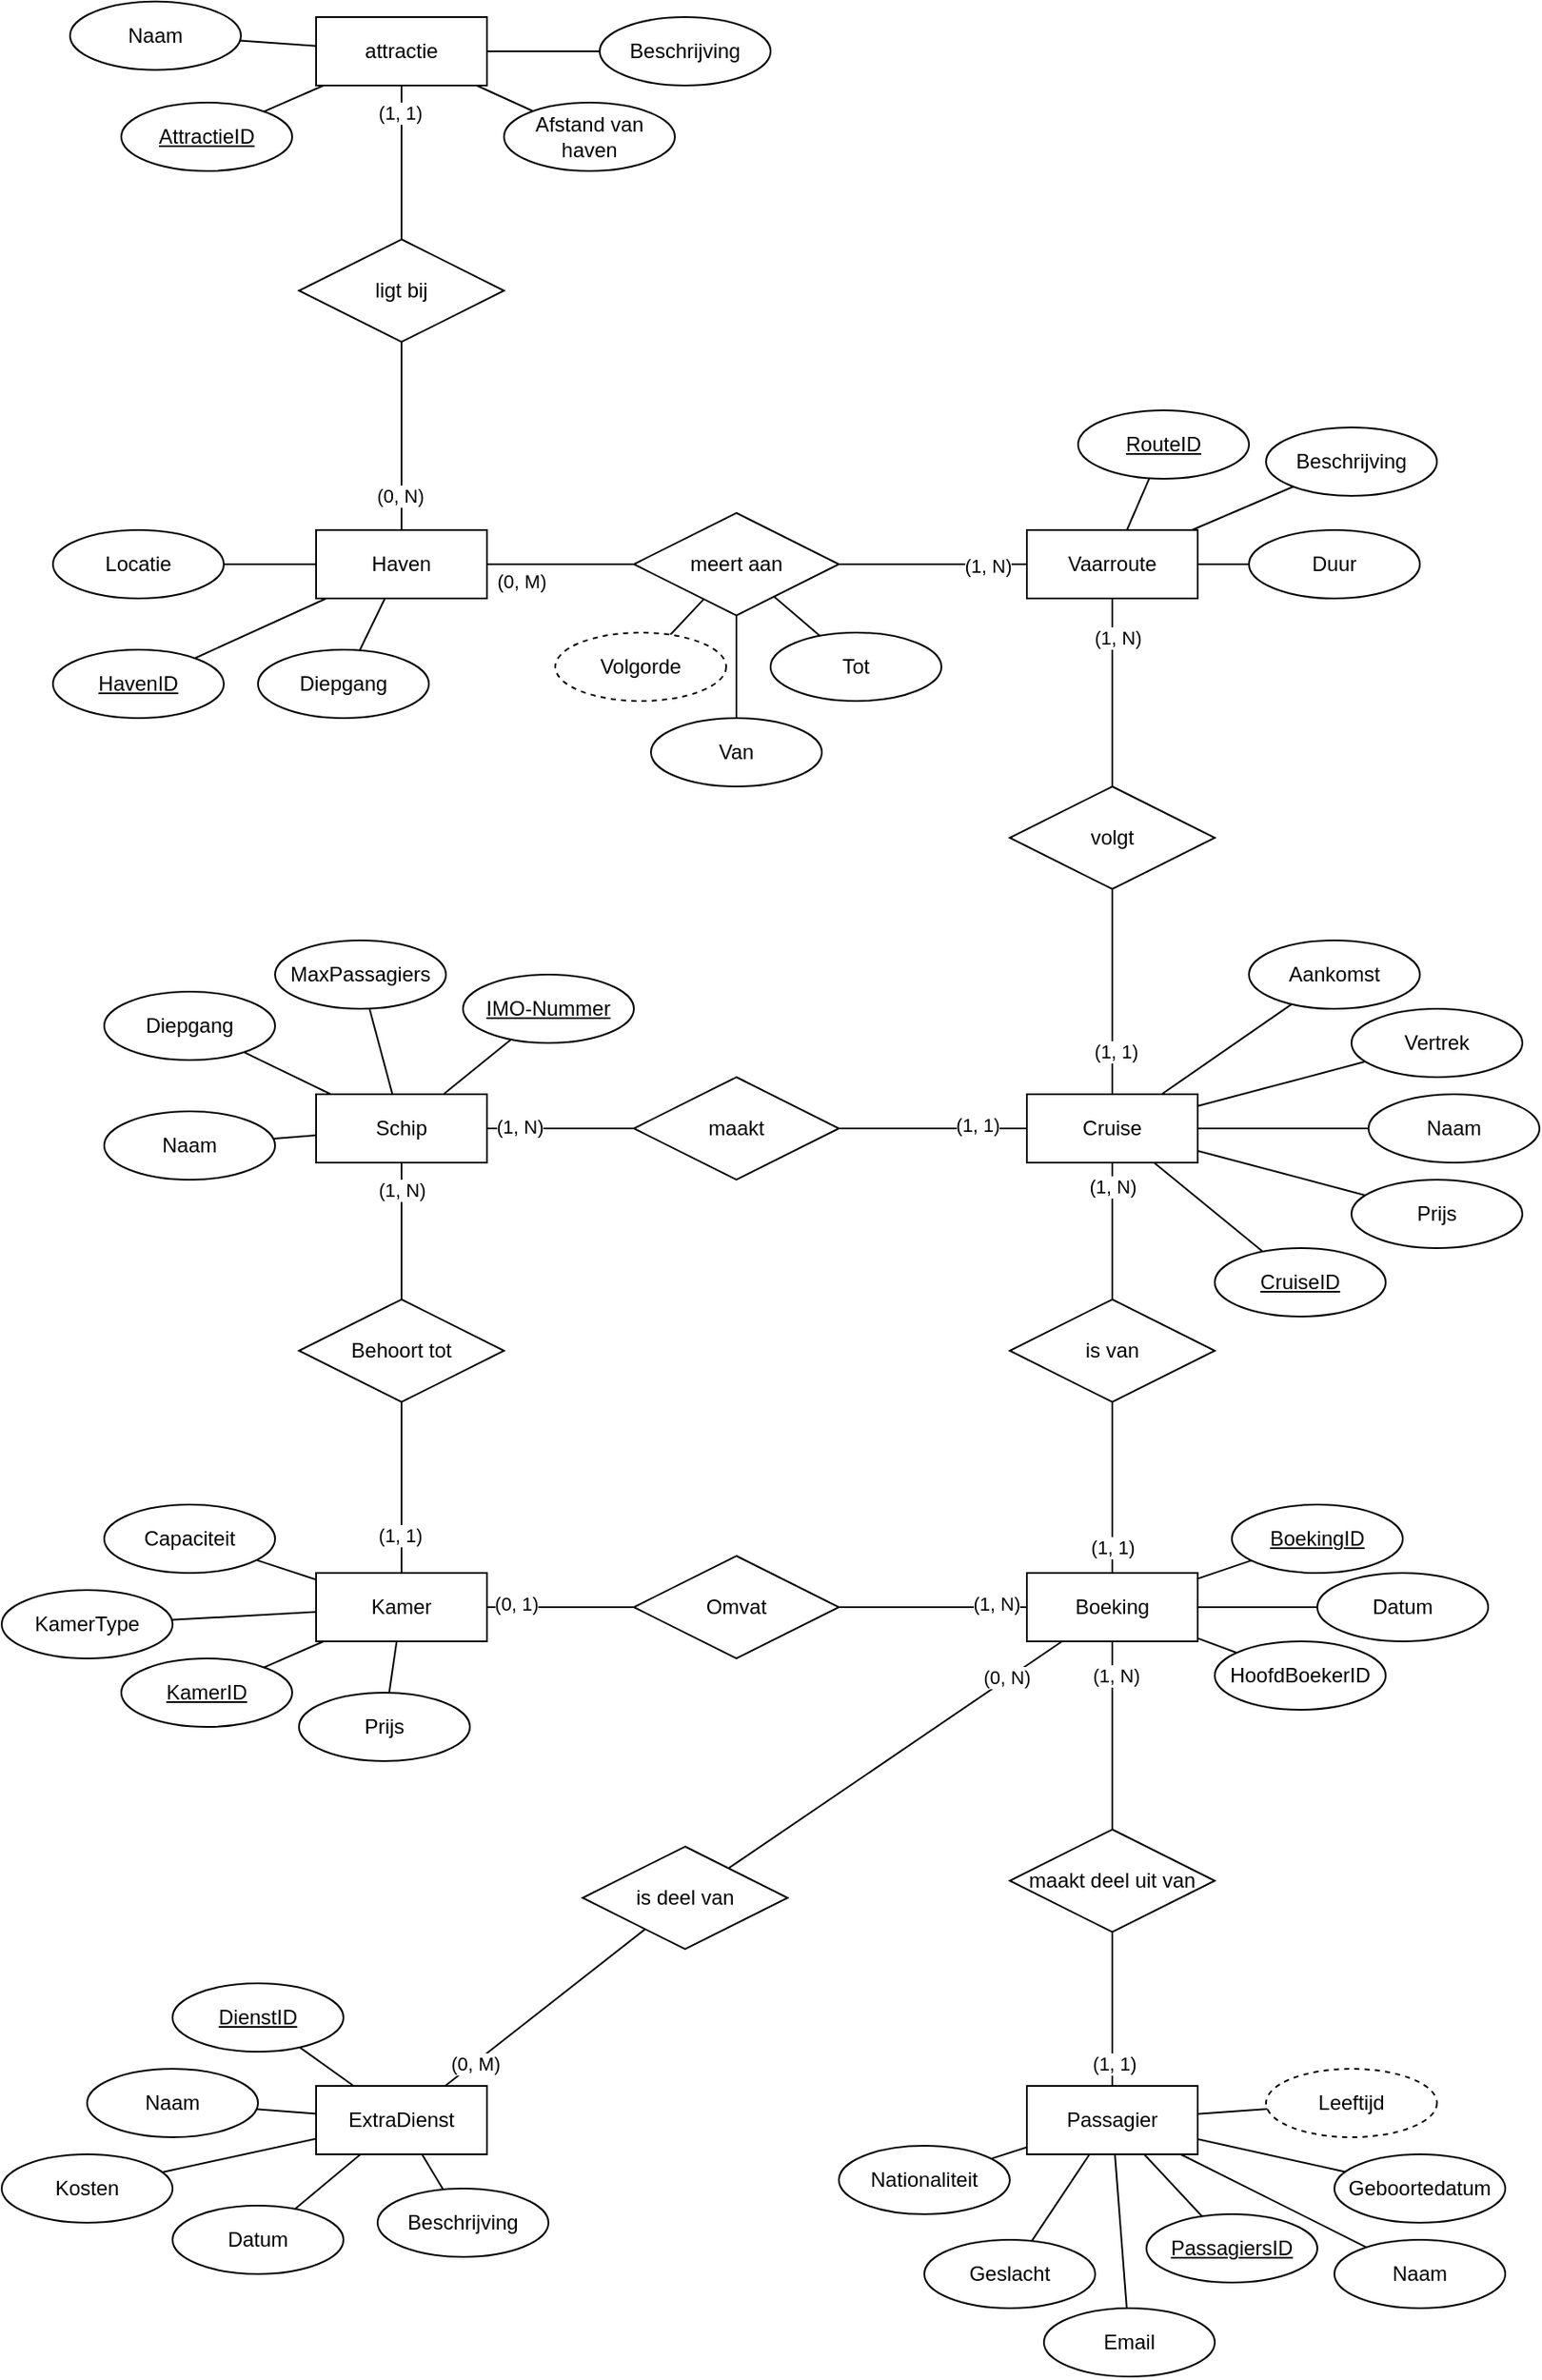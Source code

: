 <mxfile version="25.0.1">
  <diagram name="Pagina-1" id="XRNuTaB9I9MSfYOUS6OP">
    <mxGraphModel dx="2796" dy="2037" grid="1" gridSize="10" guides="1" tooltips="1" connect="1" arrows="1" fold="1" page="1" pageScale="1" pageWidth="827" pageHeight="1169" math="0" shadow="0">
      <root>
        <mxCell id="0" />
        <mxCell id="1" parent="0" />
        <mxCell id="pUwQ2fJmEz475Cd50NN1-1" value="Schip" style="whiteSpace=wrap;html=1;align=center;" parent="1" vertex="1">
          <mxGeometry x="84" y="-150" width="100" height="40" as="geometry" />
        </mxCell>
        <mxCell id="pUwQ2fJmEz475Cd50NN1-2" value="Naam" style="ellipse;whiteSpace=wrap;html=1;align=center;" parent="1" vertex="1">
          <mxGeometry x="-40" y="-140" width="100" height="40" as="geometry" />
        </mxCell>
        <mxCell id="pUwQ2fJmEz475Cd50NN1-5" value="Cruise" style="whiteSpace=wrap;html=1;align=center;" parent="1" vertex="1">
          <mxGeometry x="500" y="-150" width="100" height="40" as="geometry" />
        </mxCell>
        <mxCell id="pUwQ2fJmEz475Cd50NN1-6" value="maakt" style="shape=rhombus;perimeter=rhombusPerimeter;whiteSpace=wrap;html=1;align=center;" parent="1" vertex="1">
          <mxGeometry x="270" y="-160" width="120" height="60" as="geometry" />
        </mxCell>
        <mxCell id="pUwQ2fJmEz475Cd50NN1-7" value="" style="endArrow=none;html=1;rounded=0;" parent="1" source="pUwQ2fJmEz475Cd50NN1-6" target="pUwQ2fJmEz475Cd50NN1-1" edge="1">
          <mxGeometry relative="1" as="geometry">
            <mxPoint x="430" y="290" as="sourcePoint" />
            <mxPoint x="590" y="290" as="targetPoint" />
          </mxGeometry>
        </mxCell>
        <mxCell id="pUwQ2fJmEz475Cd50NN1-18" value="(1, N)" style="edgeLabel;html=1;align=center;verticalAlign=middle;resizable=0;points=[];" parent="pUwQ2fJmEz475Cd50NN1-7" vertex="1" connectable="0">
          <mxGeometry x="0.538" relative="1" as="geometry">
            <mxPoint x="-1" y="-1" as="offset" />
          </mxGeometry>
        </mxCell>
        <mxCell id="pUwQ2fJmEz475Cd50NN1-8" value="" style="endArrow=none;html=1;rounded=0;" parent="1" source="pUwQ2fJmEz475Cd50NN1-6" target="pUwQ2fJmEz475Cd50NN1-5" edge="1">
          <mxGeometry relative="1" as="geometry">
            <mxPoint x="414" y="330" as="sourcePoint" />
            <mxPoint x="414" y="450" as="targetPoint" />
          </mxGeometry>
        </mxCell>
        <mxCell id="pUwQ2fJmEz475Cd50NN1-19" value="(1, 1)" style="edgeLabel;html=1;align=center;verticalAlign=middle;resizable=0;points=[];" parent="pUwQ2fJmEz475Cd50NN1-8" vertex="1" connectable="0">
          <mxGeometry x="0.47" relative="1" as="geometry">
            <mxPoint y="-2" as="offset" />
          </mxGeometry>
        </mxCell>
        <mxCell id="pUwQ2fJmEz475Cd50NN1-22" value="Haven" style="whiteSpace=wrap;html=1;align=center;" parent="1" vertex="1">
          <mxGeometry x="84" y="-480" width="100" height="40" as="geometry" />
        </mxCell>
        <mxCell id="pUwQ2fJmEz475Cd50NN1-23" value="Diepgang" style="ellipse;whiteSpace=wrap;html=1;align=center;" parent="1" vertex="1">
          <mxGeometry x="-40" y="-210" width="100" height="40" as="geometry" />
        </mxCell>
        <mxCell id="pUwQ2fJmEz475Cd50NN1-24" value="Diepgang" style="ellipse;whiteSpace=wrap;html=1;align=center;" parent="1" vertex="1">
          <mxGeometry x="50" y="-410" width="100" height="40" as="geometry" />
        </mxCell>
        <mxCell id="pUwQ2fJmEz475Cd50NN1-26" value="meert aan" style="shape=rhombus;perimeter=rhombusPerimeter;whiteSpace=wrap;html=1;align=center;" parent="1" vertex="1">
          <mxGeometry x="270" y="-490" width="120" height="60" as="geometry" />
        </mxCell>
        <mxCell id="pUwQ2fJmEz475Cd50NN1-27" value="" style="endArrow=none;html=1;rounded=0;" parent="1" source="6py6n70W8u-sqlm3amzu-8" target="pUwQ2fJmEz475Cd50NN1-26" edge="1">
          <mxGeometry relative="1" as="geometry">
            <mxPoint x="240" y="-100" as="sourcePoint" />
            <mxPoint x="400" y="-100" as="targetPoint" />
          </mxGeometry>
        </mxCell>
        <mxCell id="pUwQ2fJmEz475Cd50NN1-29" value="(1, N)" style="edgeLabel;html=1;align=center;verticalAlign=middle;resizable=0;points=[];" parent="pUwQ2fJmEz475Cd50NN1-27" vertex="1" connectable="0">
          <mxGeometry x="-0.576" y="1" relative="1" as="geometry">
            <mxPoint as="offset" />
          </mxGeometry>
        </mxCell>
        <mxCell id="pUwQ2fJmEz475Cd50NN1-28" value="" style="endArrow=none;html=1;rounded=0;" parent="1" source="pUwQ2fJmEz475Cd50NN1-22" target="pUwQ2fJmEz475Cd50NN1-26" edge="1">
          <mxGeometry relative="1" as="geometry">
            <mxPoint x="240" y="-140" as="sourcePoint" />
            <mxPoint x="400" y="-140" as="targetPoint" />
          </mxGeometry>
        </mxCell>
        <mxCell id="pUwQ2fJmEz475Cd50NN1-30" value="(0, M)" style="edgeLabel;html=1;align=center;verticalAlign=middle;resizable=0;points=[];" parent="pUwQ2fJmEz475Cd50NN1-28" vertex="1" connectable="0">
          <mxGeometry x="-0.52" y="-1" relative="1" as="geometry">
            <mxPoint x="-1" y="9" as="offset" />
          </mxGeometry>
        </mxCell>
        <mxCell id="pUwQ2fJmEz475Cd50NN1-31" value="Passagier" style="whiteSpace=wrap;html=1;align=center;" parent="1" vertex="1">
          <mxGeometry x="500" y="430" width="100" height="40" as="geometry" />
        </mxCell>
        <mxCell id="pUwQ2fJmEz475Cd50NN1-35" value="Naam" style="ellipse;whiteSpace=wrap;html=1;align=center;" parent="1" vertex="1">
          <mxGeometry x="680" y="520" width="100" height="40" as="geometry" />
        </mxCell>
        <mxCell id="qJNfwfcQ3lbtcBfEXmdF-8" value="" style="ellipse;whiteSpace=wrap;html=1;align=center;aspect=fixed;fillColor=none;strokeColor=none;resizable=0;perimeter=centerPerimeter;rotatable=0;allowArrows=0;points=[];outlineConnect=1;" parent="1" vertex="1">
          <mxGeometry x="414" y="170" width="10" height="10" as="geometry" />
        </mxCell>
        <mxCell id="qJNfwfcQ3lbtcBfEXmdF-18" value="" style="ellipse;whiteSpace=wrap;html=1;align=center;aspect=fixed;fillColor=none;strokeColor=none;resizable=0;perimeter=centerPerimeter;rotatable=0;allowArrows=0;points=[];outlineConnect=1;" parent="1" vertex="1">
          <mxGeometry x="360" y="340" width="10" height="10" as="geometry" />
        </mxCell>
        <mxCell id="qJNfwfcQ3lbtcBfEXmdF-20" value="" style="ellipse;whiteSpace=wrap;html=1;align=center;aspect=fixed;fillColor=none;strokeColor=none;resizable=0;perimeter=centerPerimeter;rotatable=0;allowArrows=0;points=[];outlineConnect=1;" parent="1" vertex="1">
          <mxGeometry x="360" y="340" width="10" height="10" as="geometry" />
        </mxCell>
        <mxCell id="qJNfwfcQ3lbtcBfEXmdF-59" value="" style="endArrow=none;html=1;rounded=0;" parent="1" source="cuRq2xwsvb8BkS9qzXSF-5" target="pUwQ2fJmEz475Cd50NN1-5" edge="1">
          <mxGeometry width="50" height="50" relative="1" as="geometry">
            <mxPoint x="527.639" y="-7.889" as="sourcePoint" />
            <mxPoint x="80" y="-180" as="targetPoint" />
          </mxGeometry>
        </mxCell>
        <mxCell id="qJNfwfcQ3lbtcBfEXmdF-60" value="" style="endArrow=none;html=1;rounded=0;" parent="1" source="qJNfwfcQ3lbtcBfEXmdF-95" target="pUwQ2fJmEz475Cd50NN1-5" edge="1">
          <mxGeometry width="50" height="50" relative="1" as="geometry">
            <mxPoint x="443.63" y="3.307" as="sourcePoint" />
            <mxPoint x="293.333" y="-16.49" as="targetPoint" />
          </mxGeometry>
        </mxCell>
        <mxCell id="qJNfwfcQ3lbtcBfEXmdF-64" value="" style="endArrow=none;html=1;rounded=0;" parent="1" source="pUwQ2fJmEz475Cd50NN1-31" target="pUwQ2fJmEz475Cd50NN1-35" edge="1">
          <mxGeometry width="50" height="50" relative="1" as="geometry">
            <mxPoint x="910" y="490" as="sourcePoint" />
            <mxPoint x="960" y="440" as="targetPoint" />
          </mxGeometry>
        </mxCell>
        <mxCell id="qJNfwfcQ3lbtcBfEXmdF-65" value="" style="endArrow=none;html=1;rounded=0;" parent="1" source="pUwQ2fJmEz475Cd50NN1-1" target="pUwQ2fJmEz475Cd50NN1-2" edge="1">
          <mxGeometry width="50" height="50" relative="1" as="geometry">
            <mxPoint x="45" y="-210" as="sourcePoint" />
            <mxPoint x="95" y="-260" as="targetPoint" />
          </mxGeometry>
        </mxCell>
        <mxCell id="qJNfwfcQ3lbtcBfEXmdF-67" value="" style="endArrow=none;html=1;rounded=0;" parent="1" source="pUwQ2fJmEz475Cd50NN1-1" target="pUwQ2fJmEz475Cd50NN1-23" edge="1">
          <mxGeometry width="50" height="50" relative="1" as="geometry">
            <mxPoint x="150" y="-90" as="sourcePoint" />
            <mxPoint x="200" y="-140" as="targetPoint" />
          </mxGeometry>
        </mxCell>
        <mxCell id="qJNfwfcQ3lbtcBfEXmdF-71" value="" style="endArrow=none;html=1;rounded=0;" parent="1" source="pUwQ2fJmEz475Cd50NN1-22" target="pUwQ2fJmEz475Cd50NN1-24" edge="1">
          <mxGeometry relative="1" as="geometry">
            <mxPoint x="270" y="-240" as="sourcePoint" />
            <mxPoint x="430" y="-240" as="targetPoint" />
          </mxGeometry>
        </mxCell>
        <mxCell id="qJNfwfcQ3lbtcBfEXmdF-92" value="MaxPassagiers" style="ellipse;whiteSpace=wrap;html=1;align=center;" parent="1" vertex="1">
          <mxGeometry x="60" y="-240" width="100" height="40" as="geometry" />
        </mxCell>
        <mxCell id="qJNfwfcQ3lbtcBfEXmdF-94" value="" style="endArrow=none;html=1;rounded=0;" parent="1" source="qJNfwfcQ3lbtcBfEXmdF-92" target="pUwQ2fJmEz475Cd50NN1-1" edge="1">
          <mxGeometry relative="1" as="geometry">
            <mxPoint x="150" y="60" as="sourcePoint" />
            <mxPoint x="310" y="60" as="targetPoint" />
          </mxGeometry>
        </mxCell>
        <mxCell id="qJNfwfcQ3lbtcBfEXmdF-95" value="Prijs" style="ellipse;whiteSpace=wrap;html=1;align=center;" parent="1" vertex="1">
          <mxGeometry x="690" y="-100" width="100" height="40" as="geometry" />
        </mxCell>
        <mxCell id="qJNfwfcQ3lbtcBfEXmdF-97" value="Email" style="ellipse;whiteSpace=wrap;html=1;align=center;" parent="1" vertex="1">
          <mxGeometry x="510" y="560" width="100" height="40" as="geometry" />
        </mxCell>
        <mxCell id="qJNfwfcQ3lbtcBfEXmdF-98" value="Geslacht" style="ellipse;whiteSpace=wrap;html=1;align=center;" parent="1" vertex="1">
          <mxGeometry x="440" y="520" width="100" height="40" as="geometry" />
        </mxCell>
        <mxCell id="qJNfwfcQ3lbtcBfEXmdF-103" value="" style="endArrow=none;html=1;rounded=0;" parent="1" source="pUwQ2fJmEz475Cd50NN1-31" target="qJNfwfcQ3lbtcBfEXmdF-98" edge="1">
          <mxGeometry relative="1" as="geometry">
            <mxPoint x="720" y="600" as="sourcePoint" />
            <mxPoint x="880" y="600" as="targetPoint" />
          </mxGeometry>
        </mxCell>
        <mxCell id="qJNfwfcQ3lbtcBfEXmdF-104" value="" style="endArrow=none;html=1;rounded=0;" parent="1" source="pUwQ2fJmEz475Cd50NN1-31" target="qJNfwfcQ3lbtcBfEXmdF-97" edge="1">
          <mxGeometry relative="1" as="geometry">
            <mxPoint x="720" y="600" as="sourcePoint" />
            <mxPoint x="880" y="600" as="targetPoint" />
          </mxGeometry>
        </mxCell>
        <mxCell id="qJNfwfcQ3lbtcBfEXmdF-105" value="" style="endArrow=none;html=1;rounded=0;" parent="1" source="pUwQ2fJmEz475Cd50NN1-31" target="wY1Jhq9nbb_D-YmXi5Cw-1" edge="1">
          <mxGeometry relative="1" as="geometry">
            <mxPoint x="720" y="600" as="sourcePoint" />
            <mxPoint x="591.43" y="418.57" as="targetPoint" />
          </mxGeometry>
        </mxCell>
        <mxCell id="DrXieHFXnKrN3Des5yO1-2" value="IMO-Nummer" style="ellipse;whiteSpace=wrap;html=1;align=center;fontStyle=4;" parent="1" vertex="1">
          <mxGeometry x="170" y="-220" width="100" height="40" as="geometry" />
        </mxCell>
        <mxCell id="DrXieHFXnKrN3Des5yO1-3" style="edgeStyle=orthogonalEdgeStyle;rounded=0;orthogonalLoop=1;jettySize=auto;html=1;exitX=0.5;exitY=1;exitDx=0;exitDy=0;" parent="1" source="DrXieHFXnKrN3Des5yO1-2" target="DrXieHFXnKrN3Des5yO1-2" edge="1">
          <mxGeometry relative="1" as="geometry" />
        </mxCell>
        <mxCell id="DrXieHFXnKrN3Des5yO1-4" value="" style="endArrow=none;html=1;rounded=0;" parent="1" source="DrXieHFXnKrN3Des5yO1-2" target="pUwQ2fJmEz475Cd50NN1-1" edge="1">
          <mxGeometry relative="1" as="geometry">
            <mxPoint x="120" y="-120" as="sourcePoint" />
            <mxPoint x="280" y="-120" as="targetPoint" />
          </mxGeometry>
        </mxCell>
        <mxCell id="cuRq2xwsvb8BkS9qzXSF-2" value="" style="endArrow=none;html=1;rounded=0;" parent="1" source="pUwQ2fJmEz475Cd50NN1-22" target="5feP8xrwqYPuZHJrp24q-1" edge="1">
          <mxGeometry relative="1" as="geometry">
            <mxPoint x="510.0" y="-270" as="sourcePoint" />
            <mxPoint x="675.373" y="-244.428" as="targetPoint" />
          </mxGeometry>
        </mxCell>
        <mxCell id="cuRq2xwsvb8BkS9qzXSF-5" value="CruiseID" style="ellipse;whiteSpace=wrap;html=1;align=center;fontStyle=4;" parent="1" vertex="1">
          <mxGeometry x="610" y="-60" width="100" height="40" as="geometry" />
        </mxCell>
        <mxCell id="wY1Jhq9nbb_D-YmXi5Cw-1" value="Geboortedatum" style="ellipse;whiteSpace=wrap;html=1;align=center;" parent="1" vertex="1">
          <mxGeometry x="680" y="470" width="100" height="40" as="geometry" />
        </mxCell>
        <mxCell id="wY1Jhq9nbb_D-YmXi5Cw-2" value="Leeftijd" style="ellipse;whiteSpace=wrap;html=1;align=center;dashed=1;" parent="1" vertex="1">
          <mxGeometry x="640" y="420" width="100" height="40" as="geometry" />
        </mxCell>
        <mxCell id="wY1Jhq9nbb_D-YmXi5Cw-3" value="" style="endArrow=none;html=1;rounded=0;" parent="1" source="pUwQ2fJmEz475Cd50NN1-31" target="wY1Jhq9nbb_D-YmXi5Cw-2" edge="1">
          <mxGeometry relative="1" as="geometry">
            <mxPoint x="660" y="460" as="sourcePoint" />
            <mxPoint x="820" y="460" as="targetPoint" />
          </mxGeometry>
        </mxCell>
        <mxCell id="5feP8xrwqYPuZHJrp24q-1" value="Locatie" style="ellipse;whiteSpace=wrap;html=1;align=center;" parent="1" vertex="1">
          <mxGeometry x="-70.0" y="-480" width="100" height="40" as="geometry" />
        </mxCell>
        <mxCell id="5feP8xrwqYPuZHJrp24q-2" value="HavenID" style="ellipse;whiteSpace=wrap;html=1;align=center;fontStyle=4;" parent="1" vertex="1">
          <mxGeometry x="-70.0" y="-410" width="100" height="40" as="geometry" />
        </mxCell>
        <mxCell id="5feP8xrwqYPuZHJrp24q-4" value="" style="endArrow=none;html=1;rounded=0;" parent="1" source="5feP8xrwqYPuZHJrp24q-2" target="pUwQ2fJmEz475Cd50NN1-22" edge="1">
          <mxGeometry relative="1" as="geometry">
            <mxPoint x="580" y="-220" as="sourcePoint" />
            <mxPoint x="740" y="-220" as="targetPoint" />
          </mxGeometry>
        </mxCell>
        <mxCell id="Md8f5wel5p4pY7qYxArj-5" value="Van" style="ellipse;whiteSpace=wrap;html=1;align=center;" parent="1" vertex="1">
          <mxGeometry x="280.0" y="-370" width="100" height="40" as="geometry" />
        </mxCell>
        <mxCell id="Md8f5wel5p4pY7qYxArj-6" value="Tot" style="ellipse;whiteSpace=wrap;html=1;align=center;" parent="1" vertex="1">
          <mxGeometry x="350" y="-420" width="100" height="40" as="geometry" />
        </mxCell>
        <mxCell id="Md8f5wel5p4pY7qYxArj-7" value="" style="endArrow=none;html=1;rounded=0;" parent="1" source="pUwQ2fJmEz475Cd50NN1-26" target="Md8f5wel5p4pY7qYxArj-5" edge="1">
          <mxGeometry relative="1" as="geometry">
            <mxPoint x="370" y="-80" as="sourcePoint" />
            <mxPoint x="530" y="-80" as="targetPoint" />
          </mxGeometry>
        </mxCell>
        <mxCell id="Md8f5wel5p4pY7qYxArj-8" value="" style="endArrow=none;html=1;rounded=0;" parent="1" source="pUwQ2fJmEz475Cd50NN1-26" target="Md8f5wel5p4pY7qYxArj-6" edge="1">
          <mxGeometry relative="1" as="geometry">
            <mxPoint x="370" y="-80" as="sourcePoint" />
            <mxPoint x="530" y="-80" as="targetPoint" />
          </mxGeometry>
        </mxCell>
        <mxCell id="6py6n70W8u-sqlm3amzu-1" value="Naam" style="ellipse;whiteSpace=wrap;html=1;align=center;" parent="1" vertex="1">
          <mxGeometry x="700" y="-150" width="100" height="40" as="geometry" />
        </mxCell>
        <mxCell id="6py6n70W8u-sqlm3amzu-2" value="" style="endArrow=none;html=1;rounded=0;" parent="1" source="pUwQ2fJmEz475Cd50NN1-5" target="6py6n70W8u-sqlm3amzu-1" edge="1">
          <mxGeometry relative="1" as="geometry">
            <mxPoint x="410" y="-50" as="sourcePoint" />
            <mxPoint x="570" y="-50" as="targetPoint" />
          </mxGeometry>
        </mxCell>
        <mxCell id="6py6n70W8u-sqlm3amzu-3" value="Vertrek" style="ellipse;whiteSpace=wrap;html=1;align=center;" parent="1" vertex="1">
          <mxGeometry x="690" y="-200" width="100" height="40" as="geometry" />
        </mxCell>
        <mxCell id="6py6n70W8u-sqlm3amzu-4" value="Aankomst" style="ellipse;whiteSpace=wrap;html=1;align=center;" parent="1" vertex="1">
          <mxGeometry x="630" y="-240" width="100" height="40" as="geometry" />
        </mxCell>
        <mxCell id="6py6n70W8u-sqlm3amzu-6" value="" style="endArrow=none;html=1;rounded=0;" parent="1" source="6py6n70W8u-sqlm3amzu-3" target="pUwQ2fJmEz475Cd50NN1-5" edge="1">
          <mxGeometry relative="1" as="geometry">
            <mxPoint x="440" y="-70" as="sourcePoint" />
            <mxPoint x="600" y="-70" as="targetPoint" />
          </mxGeometry>
        </mxCell>
        <mxCell id="6py6n70W8u-sqlm3amzu-7" value="" style="endArrow=none;html=1;rounded=0;" parent="1" source="6py6n70W8u-sqlm3amzu-4" target="pUwQ2fJmEz475Cd50NN1-5" edge="1">
          <mxGeometry relative="1" as="geometry">
            <mxPoint x="440" y="-70" as="sourcePoint" />
            <mxPoint x="600" y="-70" as="targetPoint" />
          </mxGeometry>
        </mxCell>
        <mxCell id="6py6n70W8u-sqlm3amzu-8" value="Vaarroute" style="whiteSpace=wrap;html=1;align=center;" parent="1" vertex="1">
          <mxGeometry x="500" y="-480" width="100" height="40" as="geometry" />
        </mxCell>
        <mxCell id="6py6n70W8u-sqlm3amzu-9" value="volgt" style="shape=rhombus;perimeter=rhombusPerimeter;whiteSpace=wrap;html=1;align=center;" parent="1" vertex="1">
          <mxGeometry x="490" y="-330" width="120" height="60" as="geometry" />
        </mxCell>
        <mxCell id="6py6n70W8u-sqlm3amzu-11" value="" style="endArrow=none;html=1;rounded=0;" parent="1" source="6py6n70W8u-sqlm3amzu-8" target="6py6n70W8u-sqlm3amzu-9" edge="1">
          <mxGeometry relative="1" as="geometry">
            <mxPoint x="250" y="-30" as="sourcePoint" />
            <mxPoint x="410" y="-30" as="targetPoint" />
          </mxGeometry>
        </mxCell>
        <mxCell id="6py6n70W8u-sqlm3amzu-14" value="(1, N)" style="edgeLabel;html=1;align=center;verticalAlign=middle;resizable=0;points=[];" parent="6py6n70W8u-sqlm3amzu-11" vertex="1" connectable="0">
          <mxGeometry x="-0.523" y="3" relative="1" as="geometry">
            <mxPoint y="-3" as="offset" />
          </mxGeometry>
        </mxCell>
        <mxCell id="6py6n70W8u-sqlm3amzu-12" value="" style="endArrow=none;html=1;rounded=0;" parent="1" source="pUwQ2fJmEz475Cd50NN1-5" target="6py6n70W8u-sqlm3amzu-9" edge="1">
          <mxGeometry relative="1" as="geometry">
            <mxPoint x="330" y="-30" as="sourcePoint" />
            <mxPoint x="490" y="-30" as="targetPoint" />
          </mxGeometry>
        </mxCell>
        <mxCell id="6py6n70W8u-sqlm3amzu-13" value="(1, 1)" style="edgeLabel;html=1;align=center;verticalAlign=middle;resizable=0;points=[];" parent="6py6n70W8u-sqlm3amzu-12" vertex="1" connectable="0">
          <mxGeometry x="-0.647" y="-2" relative="1" as="geometry">
            <mxPoint y="-4" as="offset" />
          </mxGeometry>
        </mxCell>
        <mxCell id="6py6n70W8u-sqlm3amzu-15" value="Beschrijving" style="ellipse;whiteSpace=wrap;html=1;align=center;" parent="1" vertex="1">
          <mxGeometry x="640" y="-540" width="100" height="40" as="geometry" />
        </mxCell>
        <mxCell id="6py6n70W8u-sqlm3amzu-18" value="RouteID" style="ellipse;whiteSpace=wrap;html=1;align=center;fontStyle=4;" parent="1" vertex="1">
          <mxGeometry x="530" y="-550" width="100" height="40" as="geometry" />
        </mxCell>
        <mxCell id="6py6n70W8u-sqlm3amzu-19" value="" style="endArrow=none;html=1;rounded=0;" parent="1" source="6py6n70W8u-sqlm3amzu-15" target="6py6n70W8u-sqlm3amzu-8" edge="1">
          <mxGeometry relative="1" as="geometry">
            <mxPoint x="340" y="-530" as="sourcePoint" />
            <mxPoint x="500" y="-530" as="targetPoint" />
          </mxGeometry>
        </mxCell>
        <mxCell id="6py6n70W8u-sqlm3amzu-20" value="" style="endArrow=none;html=1;rounded=0;" parent="1" source="6py6n70W8u-sqlm3amzu-18" target="6py6n70W8u-sqlm3amzu-8" edge="1">
          <mxGeometry relative="1" as="geometry">
            <mxPoint x="340" y="-530" as="sourcePoint" />
            <mxPoint x="500" y="-530" as="targetPoint" />
          </mxGeometry>
        </mxCell>
        <mxCell id="6py6n70W8u-sqlm3amzu-22" value="attractie" style="whiteSpace=wrap;html=1;align=center;" parent="1" vertex="1">
          <mxGeometry x="84" y="-780" width="100" height="40" as="geometry" />
        </mxCell>
        <mxCell id="6py6n70W8u-sqlm3amzu-26" value="Naam" style="ellipse;whiteSpace=wrap;html=1;align=center;" parent="1" vertex="1">
          <mxGeometry x="-60" y="-789.13" width="100" height="40" as="geometry" />
        </mxCell>
        <mxCell id="6py6n70W8u-sqlm3amzu-27" value="Beschrijving" style="ellipse;whiteSpace=wrap;html=1;align=center;" parent="1" vertex="1">
          <mxGeometry x="250" y="-780" width="100" height="40" as="geometry" />
        </mxCell>
        <mxCell id="6py6n70W8u-sqlm3amzu-28" value="Afstand van haven" style="ellipse;whiteSpace=wrap;html=1;align=center;" parent="1" vertex="1">
          <mxGeometry x="194" y="-730" width="100" height="40" as="geometry" />
        </mxCell>
        <mxCell id="6py6n70W8u-sqlm3amzu-30" value="ligt bij" style="shape=rhombus;perimeter=rhombusPerimeter;whiteSpace=wrap;html=1;align=center;" parent="1" vertex="1">
          <mxGeometry x="74" y="-650" width="120" height="60" as="geometry" />
        </mxCell>
        <mxCell id="6py6n70W8u-sqlm3amzu-31" value="" style="endArrow=none;html=1;rounded=0;" parent="1" source="6py6n70W8u-sqlm3amzu-30" target="pUwQ2fJmEz475Cd50NN1-22" edge="1">
          <mxGeometry relative="1" as="geometry">
            <mxPoint x="780" y="-60" as="sourcePoint" />
            <mxPoint x="940" y="-60" as="targetPoint" />
          </mxGeometry>
        </mxCell>
        <mxCell id="6py6n70W8u-sqlm3amzu-41" value="(0, N)" style="edgeLabel;html=1;align=center;verticalAlign=middle;resizable=0;points=[];" parent="6py6n70W8u-sqlm3amzu-31" vertex="1" connectable="0">
          <mxGeometry x="0.633" y="-1" relative="1" as="geometry">
            <mxPoint as="offset" />
          </mxGeometry>
        </mxCell>
        <mxCell id="6py6n70W8u-sqlm3amzu-32" value="" style="endArrow=none;html=1;rounded=0;" parent="1" source="6py6n70W8u-sqlm3amzu-30" target="6py6n70W8u-sqlm3amzu-22" edge="1">
          <mxGeometry relative="1" as="geometry">
            <mxPoint x="780" y="-60" as="sourcePoint" />
            <mxPoint x="940" y="-60" as="targetPoint" />
          </mxGeometry>
        </mxCell>
        <mxCell id="6py6n70W8u-sqlm3amzu-40" value="(1, 1)" style="edgeLabel;html=1;align=center;verticalAlign=middle;resizable=0;points=[];" parent="6py6n70W8u-sqlm3amzu-32" vertex="1" connectable="0">
          <mxGeometry x="0.65" y="1" relative="1" as="geometry">
            <mxPoint as="offset" />
          </mxGeometry>
        </mxCell>
        <mxCell id="6py6n70W8u-sqlm3amzu-33" value="" style="endArrow=none;html=1;rounded=0;" parent="1" source="6py6n70W8u-sqlm3amzu-27" target="6py6n70W8u-sqlm3amzu-22" edge="1">
          <mxGeometry relative="1" as="geometry">
            <mxPoint x="-36" y="-965" as="sourcePoint" />
            <mxPoint x="124" y="-965" as="targetPoint" />
          </mxGeometry>
        </mxCell>
        <mxCell id="6py6n70W8u-sqlm3amzu-34" value="" style="endArrow=none;html=1;rounded=0;" parent="1" source="6py6n70W8u-sqlm3amzu-26" target="6py6n70W8u-sqlm3amzu-22" edge="1">
          <mxGeometry relative="1" as="geometry">
            <mxPoint x="-36" y="-965" as="sourcePoint" />
            <mxPoint x="124" y="-965" as="targetPoint" />
          </mxGeometry>
        </mxCell>
        <mxCell id="6py6n70W8u-sqlm3amzu-35" value="" style="endArrow=none;html=1;rounded=0;" parent="1" source="6py6n70W8u-sqlm3amzu-22" target="6py6n70W8u-sqlm3amzu-28" edge="1">
          <mxGeometry relative="1" as="geometry">
            <mxPoint x="-36" y="-965" as="sourcePoint" />
            <mxPoint x="124" y="-965" as="targetPoint" />
          </mxGeometry>
        </mxCell>
        <mxCell id="6py6n70W8u-sqlm3amzu-38" value="AttractieID" style="ellipse;whiteSpace=wrap;html=1;align=center;fontStyle=4;" parent="1" vertex="1">
          <mxGeometry x="-30.0" y="-730" width="100" height="40" as="geometry" />
        </mxCell>
        <mxCell id="6py6n70W8u-sqlm3amzu-39" value="" style="endArrow=none;html=1;rounded=0;" parent="1" source="6py6n70W8u-sqlm3amzu-38" target="6py6n70W8u-sqlm3amzu-22" edge="1">
          <mxGeometry relative="1" as="geometry">
            <mxPoint x="-36" y="-965" as="sourcePoint" />
            <mxPoint x="124" y="-965" as="targetPoint" />
          </mxGeometry>
        </mxCell>
        <mxCell id="6py6n70W8u-sqlm3amzu-42" value="Boeking" style="whiteSpace=wrap;html=1;align=center;" parent="1" vertex="1">
          <mxGeometry x="500" y="130" width="100" height="40" as="geometry" />
        </mxCell>
        <mxCell id="6py6n70W8u-sqlm3amzu-43" value="is van" style="shape=rhombus;perimeter=rhombusPerimeter;whiteSpace=wrap;html=1;align=center;" parent="1" vertex="1">
          <mxGeometry x="490" y="-30" width="120" height="60" as="geometry" />
        </mxCell>
        <mxCell id="6py6n70W8u-sqlm3amzu-44" value="" style="endArrow=none;html=1;rounded=0;" parent="1" source="6py6n70W8u-sqlm3amzu-42" target="6py6n70W8u-sqlm3amzu-43" edge="1">
          <mxGeometry relative="1" as="geometry">
            <mxPoint x="400" y="20" as="sourcePoint" />
            <mxPoint x="560" y="20" as="targetPoint" />
          </mxGeometry>
        </mxCell>
        <mxCell id="6py6n70W8u-sqlm3amzu-46" value="(1, 1)" style="edgeLabel;html=1;align=center;verticalAlign=middle;resizable=0;points=[];" parent="6py6n70W8u-sqlm3amzu-44" vertex="1" connectable="0">
          <mxGeometry x="-0.686" relative="1" as="geometry">
            <mxPoint as="offset" />
          </mxGeometry>
        </mxCell>
        <mxCell id="6py6n70W8u-sqlm3amzu-45" value="" style="endArrow=none;html=1;rounded=0;" parent="1" source="pUwQ2fJmEz475Cd50NN1-5" target="6py6n70W8u-sqlm3amzu-43" edge="1">
          <mxGeometry relative="1" as="geometry">
            <mxPoint x="400" y="60" as="sourcePoint" />
            <mxPoint x="560" y="60" as="targetPoint" />
          </mxGeometry>
        </mxCell>
        <mxCell id="6py6n70W8u-sqlm3amzu-47" value="(1, N)" style="edgeLabel;html=1;align=center;verticalAlign=middle;resizable=0;points=[];" parent="6py6n70W8u-sqlm3amzu-45" vertex="1" connectable="0">
          <mxGeometry x="-0.65" relative="1" as="geometry">
            <mxPoint as="offset" />
          </mxGeometry>
        </mxCell>
        <mxCell id="6py6n70W8u-sqlm3amzu-51" value="BoekingID" style="ellipse;whiteSpace=wrap;html=1;align=center;fontStyle=4;" parent="1" vertex="1">
          <mxGeometry x="620" y="90" width="100" height="40" as="geometry" />
        </mxCell>
        <mxCell id="6py6n70W8u-sqlm3amzu-52" value="" style="endArrow=none;html=1;rounded=0;" parent="1" source="6py6n70W8u-sqlm3amzu-51" target="6py6n70W8u-sqlm3amzu-42" edge="1">
          <mxGeometry relative="1" as="geometry">
            <mxPoint x="350" y="190" as="sourcePoint" />
            <mxPoint x="510" y="190" as="targetPoint" />
          </mxGeometry>
        </mxCell>
        <mxCell id="6py6n70W8u-sqlm3amzu-53" value="PassagiersID" style="ellipse;whiteSpace=wrap;html=1;align=center;fontStyle=4;" parent="1" vertex="1">
          <mxGeometry x="570" y="505" width="100" height="40" as="geometry" />
        </mxCell>
        <mxCell id="6py6n70W8u-sqlm3amzu-54" value="" style="endArrow=none;html=1;rounded=0;" parent="1" source="pUwQ2fJmEz475Cd50NN1-31" target="6py6n70W8u-sqlm3amzu-53" edge="1">
          <mxGeometry relative="1" as="geometry">
            <mxPoint x="460" y="290" as="sourcePoint" />
            <mxPoint x="620" y="290" as="targetPoint" />
          </mxGeometry>
        </mxCell>
        <mxCell id="6py6n70W8u-sqlm3amzu-55" value="Nationaliteit" style="ellipse;whiteSpace=wrap;html=1;align=center;" parent="1" vertex="1">
          <mxGeometry x="390" y="465" width="100" height="40" as="geometry" />
        </mxCell>
        <mxCell id="6py6n70W8u-sqlm3amzu-56" value="" style="endArrow=none;html=1;rounded=0;" parent="1" source="pUwQ2fJmEz475Cd50NN1-31" target="6py6n70W8u-sqlm3amzu-55" edge="1">
          <mxGeometry relative="1" as="geometry">
            <mxPoint x="460" y="290" as="sourcePoint" />
            <mxPoint x="620" y="290" as="targetPoint" />
          </mxGeometry>
        </mxCell>
        <mxCell id="6py6n70W8u-sqlm3amzu-57" value="maakt deel uit van" style="shape=rhombus;perimeter=rhombusPerimeter;whiteSpace=wrap;html=1;align=center;" parent="1" vertex="1">
          <mxGeometry x="490" y="280" width="120" height="60" as="geometry" />
        </mxCell>
        <mxCell id="6py6n70W8u-sqlm3amzu-58" value="" style="endArrow=none;html=1;rounded=0;" parent="1" source="pUwQ2fJmEz475Cd50NN1-31" target="6py6n70W8u-sqlm3amzu-57" edge="1">
          <mxGeometry relative="1" as="geometry">
            <mxPoint x="460" y="330" as="sourcePoint" />
            <mxPoint x="620" y="330" as="targetPoint" />
          </mxGeometry>
        </mxCell>
        <mxCell id="6py6n70W8u-sqlm3amzu-60" value="(1, 1)" style="edgeLabel;html=1;align=center;verticalAlign=middle;resizable=0;points=[];" parent="6py6n70W8u-sqlm3amzu-58" vertex="1" connectable="0">
          <mxGeometry x="-0.7" y="-1" relative="1" as="geometry">
            <mxPoint as="offset" />
          </mxGeometry>
        </mxCell>
        <mxCell id="6py6n70W8u-sqlm3amzu-59" value="" style="endArrow=none;html=1;rounded=0;" parent="1" source="6py6n70W8u-sqlm3amzu-42" target="6py6n70W8u-sqlm3amzu-57" edge="1">
          <mxGeometry relative="1" as="geometry">
            <mxPoint x="460" y="330" as="sourcePoint" />
            <mxPoint x="620" y="330" as="targetPoint" />
          </mxGeometry>
        </mxCell>
        <mxCell id="6py6n70W8u-sqlm3amzu-61" value="(1, N)" style="edgeLabel;html=1;align=center;verticalAlign=middle;resizable=0;points=[];" parent="6py6n70W8u-sqlm3amzu-59" vertex="1" connectable="0">
          <mxGeometry x="-0.64" y="2" relative="1" as="geometry">
            <mxPoint as="offset" />
          </mxGeometry>
        </mxCell>
        <mxCell id="6py6n70W8u-sqlm3amzu-62" value="Kamer" style="whiteSpace=wrap;html=1;align=center;" parent="1" vertex="1">
          <mxGeometry x="84" y="130" width="100" height="40" as="geometry" />
        </mxCell>
        <mxCell id="6py6n70W8u-sqlm3amzu-63" value="ExtraDienst" style="whiteSpace=wrap;html=1;align=center;" parent="1" vertex="1">
          <mxGeometry x="84" y="430" width="100" height="40" as="geometry" />
        </mxCell>
        <mxCell id="6py6n70W8u-sqlm3amzu-64" value="Naam" style="ellipse;whiteSpace=wrap;html=1;align=center;" parent="1" vertex="1">
          <mxGeometry x="-50" y="420" width="100" height="40" as="geometry" />
        </mxCell>
        <mxCell id="6py6n70W8u-sqlm3amzu-65" value="Capaciteit" style="ellipse;whiteSpace=wrap;html=1;align=center;" parent="1" vertex="1">
          <mxGeometry x="-40" y="90" width="100" height="40" as="geometry" />
        </mxCell>
        <mxCell id="6py6n70W8u-sqlm3amzu-66" value="KamerType" style="ellipse;whiteSpace=wrap;html=1;align=center;" parent="1" vertex="1">
          <mxGeometry x="-100" y="140" width="100" height="40" as="geometry" />
        </mxCell>
        <mxCell id="6py6n70W8u-sqlm3amzu-67" value="KamerID" style="ellipse;whiteSpace=wrap;html=1;align=center;fontStyle=4;" parent="1" vertex="1">
          <mxGeometry x="-30" y="180" width="100" height="40" as="geometry" />
        </mxCell>
        <mxCell id="6py6n70W8u-sqlm3amzu-68" value="" style="endArrow=none;html=1;rounded=0;" parent="1" source="6py6n70W8u-sqlm3amzu-67" target="6py6n70W8u-sqlm3amzu-62" edge="1">
          <mxGeometry relative="1" as="geometry">
            <mxPoint y="145" as="sourcePoint" />
            <mxPoint x="160" y="145" as="targetPoint" />
          </mxGeometry>
        </mxCell>
        <mxCell id="6py6n70W8u-sqlm3amzu-69" value="" style="endArrow=none;html=1;rounded=0;" parent="1" source="6py6n70W8u-sqlm3amzu-65" target="6py6n70W8u-sqlm3amzu-62" edge="1">
          <mxGeometry relative="1" as="geometry">
            <mxPoint y="145" as="sourcePoint" />
            <mxPoint x="160" y="145" as="targetPoint" />
          </mxGeometry>
        </mxCell>
        <mxCell id="6py6n70W8u-sqlm3amzu-70" value="" style="endArrow=none;html=1;rounded=0;" parent="1" source="6py6n70W8u-sqlm3amzu-66" target="6py6n70W8u-sqlm3amzu-62" edge="1">
          <mxGeometry relative="1" as="geometry">
            <mxPoint y="145" as="sourcePoint" />
            <mxPoint x="160" y="145" as="targetPoint" />
          </mxGeometry>
        </mxCell>
        <mxCell id="6py6n70W8u-sqlm3amzu-71" value="DienstID" style="ellipse;whiteSpace=wrap;html=1;align=center;fontStyle=4;" parent="1" vertex="1">
          <mxGeometry y="370" width="100" height="40" as="geometry" />
        </mxCell>
        <mxCell id="6py6n70W8u-sqlm3amzu-73" value="Beschrijving" style="ellipse;whiteSpace=wrap;html=1;align=center;" parent="1" vertex="1">
          <mxGeometry x="120" y="490" width="100" height="40" as="geometry" />
        </mxCell>
        <mxCell id="6py6n70W8u-sqlm3amzu-74" value="Datum" style="ellipse;whiteSpace=wrap;html=1;align=center;" parent="1" vertex="1">
          <mxGeometry y="500" width="100" height="40" as="geometry" />
        </mxCell>
        <mxCell id="6py6n70W8u-sqlm3amzu-75" value="Kosten" style="ellipse;whiteSpace=wrap;html=1;align=center;" parent="1" vertex="1">
          <mxGeometry x="-100" y="470" width="100" height="40" as="geometry" />
        </mxCell>
        <mxCell id="6py6n70W8u-sqlm3amzu-76" value="" style="endArrow=none;html=1;rounded=0;" parent="1" source="6py6n70W8u-sqlm3amzu-63" target="6py6n70W8u-sqlm3amzu-73" edge="1">
          <mxGeometry relative="1" as="geometry">
            <mxPoint x="164" y="435" as="sourcePoint" />
            <mxPoint x="324" y="435" as="targetPoint" />
          </mxGeometry>
        </mxCell>
        <mxCell id="6py6n70W8u-sqlm3amzu-77" value="" style="endArrow=none;html=1;rounded=0;" parent="1" source="6py6n70W8u-sqlm3amzu-63" target="6py6n70W8u-sqlm3amzu-71" edge="1">
          <mxGeometry relative="1" as="geometry">
            <mxPoint x="164" y="435" as="sourcePoint" />
            <mxPoint x="324" y="435" as="targetPoint" />
          </mxGeometry>
        </mxCell>
        <mxCell id="6py6n70W8u-sqlm3amzu-78" value="" style="endArrow=none;html=1;rounded=0;" parent="1" source="6py6n70W8u-sqlm3amzu-63" target="6py6n70W8u-sqlm3amzu-64" edge="1">
          <mxGeometry relative="1" as="geometry">
            <mxPoint x="164" y="435" as="sourcePoint" />
            <mxPoint x="324" y="435" as="targetPoint" />
          </mxGeometry>
        </mxCell>
        <mxCell id="6py6n70W8u-sqlm3amzu-79" value="" style="endArrow=none;html=1;rounded=0;" parent="1" source="6py6n70W8u-sqlm3amzu-63" target="6py6n70W8u-sqlm3amzu-75" edge="1">
          <mxGeometry relative="1" as="geometry">
            <mxPoint x="154" y="445" as="sourcePoint" />
            <mxPoint x="324" y="435" as="targetPoint" />
          </mxGeometry>
        </mxCell>
        <mxCell id="6py6n70W8u-sqlm3amzu-80" value="" style="endArrow=none;html=1;rounded=0;" parent="1" source="6py6n70W8u-sqlm3amzu-63" target="6py6n70W8u-sqlm3amzu-74" edge="1">
          <mxGeometry relative="1" as="geometry">
            <mxPoint x="164" y="435" as="sourcePoint" />
            <mxPoint x="324" y="435" as="targetPoint" />
          </mxGeometry>
        </mxCell>
        <mxCell id="6py6n70W8u-sqlm3amzu-82" value="is deel van" style="shape=rhombus;perimeter=rhombusPerimeter;whiteSpace=wrap;html=1;align=center;" parent="1" vertex="1">
          <mxGeometry x="240" y="290" width="120" height="60" as="geometry" />
        </mxCell>
        <mxCell id="6py6n70W8u-sqlm3amzu-83" value="Omvat" style="shape=rhombus;perimeter=rhombusPerimeter;whiteSpace=wrap;html=1;align=center;" parent="1" vertex="1">
          <mxGeometry x="270" y="120" width="120" height="60" as="geometry" />
        </mxCell>
        <mxCell id="6py6n70W8u-sqlm3amzu-84" value="" style="endArrow=none;html=1;rounded=0;" parent="1" source="6py6n70W8u-sqlm3amzu-62" target="6py6n70W8u-sqlm3amzu-83" edge="1">
          <mxGeometry relative="1" as="geometry">
            <mxPoint x="160" y="250" as="sourcePoint" />
            <mxPoint x="320" y="250" as="targetPoint" />
          </mxGeometry>
        </mxCell>
        <mxCell id="6py6n70W8u-sqlm3amzu-95" value="(0, 1)" style="edgeLabel;html=1;align=center;verticalAlign=middle;resizable=0;points=[];" parent="6py6n70W8u-sqlm3amzu-84" vertex="1" connectable="0">
          <mxGeometry x="-0.768" y="-1" relative="1" as="geometry">
            <mxPoint x="7" y="-3" as="offset" />
          </mxGeometry>
        </mxCell>
        <mxCell id="6py6n70W8u-sqlm3amzu-85" value="" style="endArrow=none;html=1;rounded=0;" parent="1" source="6py6n70W8u-sqlm3amzu-42" target="6py6n70W8u-sqlm3amzu-83" edge="1">
          <mxGeometry relative="1" as="geometry">
            <mxPoint x="90" y="250" as="sourcePoint" />
            <mxPoint x="250" y="250" as="targetPoint" />
          </mxGeometry>
        </mxCell>
        <mxCell id="6py6n70W8u-sqlm3amzu-96" value="(1, N)" style="edgeLabel;html=1;align=center;verticalAlign=middle;resizable=0;points=[];" parent="6py6n70W8u-sqlm3amzu-85" vertex="1" connectable="0">
          <mxGeometry x="-0.665" y="1" relative="1" as="geometry">
            <mxPoint y="-3" as="offset" />
          </mxGeometry>
        </mxCell>
        <mxCell id="6py6n70W8u-sqlm3amzu-86" value="" style="endArrow=none;html=1;rounded=0;" parent="1" source="6py6n70W8u-sqlm3amzu-63" target="6py6n70W8u-sqlm3amzu-82" edge="1">
          <mxGeometry relative="1" as="geometry">
            <mxPoint x="160" y="250" as="sourcePoint" />
            <mxPoint x="320" y="250" as="targetPoint" />
          </mxGeometry>
        </mxCell>
        <mxCell id="6py6n70W8u-sqlm3amzu-103" value="(0, M)" style="edgeLabel;html=1;align=center;verticalAlign=middle;resizable=0;points=[];" parent="6py6n70W8u-sqlm3amzu-86" vertex="1" connectable="0">
          <mxGeometry x="-0.634" y="-5" relative="1" as="geometry">
            <mxPoint x="-7" y="-1" as="offset" />
          </mxGeometry>
        </mxCell>
        <mxCell id="6py6n70W8u-sqlm3amzu-87" value="" style="endArrow=none;html=1;rounded=0;" parent="1" source="6py6n70W8u-sqlm3amzu-42" target="6py6n70W8u-sqlm3amzu-82" edge="1">
          <mxGeometry relative="1" as="geometry">
            <mxPoint x="90" y="250" as="sourcePoint" />
            <mxPoint x="250" y="250" as="targetPoint" />
          </mxGeometry>
        </mxCell>
        <mxCell id="6py6n70W8u-sqlm3amzu-102" value="(0, N)" style="edgeLabel;html=1;align=center;verticalAlign=middle;resizable=0;points=[];" parent="6py6n70W8u-sqlm3amzu-87" vertex="1" connectable="0">
          <mxGeometry x="-0.671" y="-1" relative="1" as="geometry">
            <mxPoint as="offset" />
          </mxGeometry>
        </mxCell>
        <mxCell id="6py6n70W8u-sqlm3amzu-89" value="" style="endArrow=none;html=1;rounded=0;" parent="1" source="6py6n70W8u-sqlm3amzu-90" target="pUwQ2fJmEz475Cd50NN1-26" edge="1">
          <mxGeometry relative="1" as="geometry">
            <mxPoint x="1071" y="-350" as="sourcePoint" />
            <mxPoint x="980.0" y="-300" as="targetPoint" />
          </mxGeometry>
        </mxCell>
        <mxCell id="6py6n70W8u-sqlm3amzu-90" value="Volgorde" style="ellipse;whiteSpace=wrap;html=1;align=center;dashed=1;" parent="1" vertex="1">
          <mxGeometry x="224.0" y="-420" width="100" height="40" as="geometry" />
        </mxCell>
        <mxCell id="6py6n70W8u-sqlm3amzu-91" value="Datum" style="ellipse;whiteSpace=wrap;html=1;align=center;" parent="1" vertex="1">
          <mxGeometry x="670" y="130" width="100" height="40" as="geometry" />
        </mxCell>
        <mxCell id="6py6n70W8u-sqlm3amzu-92" value="HoofdBoekerID" style="ellipse;whiteSpace=wrap;html=1;align=center;" parent="1" vertex="1">
          <mxGeometry x="610" y="170" width="100" height="40" as="geometry" />
        </mxCell>
        <mxCell id="6py6n70W8u-sqlm3amzu-93" value="" style="endArrow=none;html=1;rounded=0;" parent="1" source="6py6n70W8u-sqlm3amzu-92" target="6py6n70W8u-sqlm3amzu-42" edge="1">
          <mxGeometry relative="1" as="geometry">
            <mxPoint x="340" y="220" as="sourcePoint" />
            <mxPoint x="500" y="220" as="targetPoint" />
          </mxGeometry>
        </mxCell>
        <mxCell id="6py6n70W8u-sqlm3amzu-94" value="" style="endArrow=none;html=1;rounded=0;" parent="1" source="6py6n70W8u-sqlm3amzu-91" target="6py6n70W8u-sqlm3amzu-42" edge="1">
          <mxGeometry relative="1" as="geometry">
            <mxPoint x="340" y="220" as="sourcePoint" />
            <mxPoint x="500" y="220" as="targetPoint" />
          </mxGeometry>
        </mxCell>
        <mxCell id="6py6n70W8u-sqlm3amzu-97" value="Behoort tot" style="shape=rhombus;perimeter=rhombusPerimeter;whiteSpace=wrap;html=1;align=center;" parent="1" vertex="1">
          <mxGeometry x="74" y="-30" width="120" height="60" as="geometry" />
        </mxCell>
        <mxCell id="6py6n70W8u-sqlm3amzu-98" value="" style="endArrow=none;html=1;rounded=0;" parent="1" source="6py6n70W8u-sqlm3amzu-97" target="pUwQ2fJmEz475Cd50NN1-1" edge="1">
          <mxGeometry relative="1" as="geometry">
            <mxPoint x="-100" y="130" as="sourcePoint" />
            <mxPoint x="60" y="130" as="targetPoint" />
          </mxGeometry>
        </mxCell>
        <mxCell id="6py6n70W8u-sqlm3amzu-101" value="(1, N)" style="edgeLabel;html=1;align=center;verticalAlign=middle;resizable=0;points=[];" parent="6py6n70W8u-sqlm3amzu-98" vertex="1" connectable="0">
          <mxGeometry x="0.596" relative="1" as="geometry">
            <mxPoint as="offset" />
          </mxGeometry>
        </mxCell>
        <mxCell id="6py6n70W8u-sqlm3amzu-99" value="" style="endArrow=none;html=1;rounded=0;" parent="1" source="6py6n70W8u-sqlm3amzu-97" target="6py6n70W8u-sqlm3amzu-62" edge="1">
          <mxGeometry relative="1" as="geometry">
            <mxPoint x="-100" y="90" as="sourcePoint" />
            <mxPoint x="60" y="90" as="targetPoint" />
          </mxGeometry>
        </mxCell>
        <mxCell id="6py6n70W8u-sqlm3amzu-100" value="(1, 1)" style="edgeLabel;html=1;align=center;verticalAlign=middle;resizable=0;points=[];" parent="6py6n70W8u-sqlm3amzu-99" vertex="1" connectable="0">
          <mxGeometry x="0.552" y="-1" relative="1" as="geometry">
            <mxPoint as="offset" />
          </mxGeometry>
        </mxCell>
        <mxCell id="8hWVe5ELPwIQstlE2EVW-1" value="Prijs" style="ellipse;whiteSpace=wrap;html=1;align=center;" parent="1" vertex="1">
          <mxGeometry x="74" y="200" width="100" height="40" as="geometry" />
        </mxCell>
        <mxCell id="8hWVe5ELPwIQstlE2EVW-2" value="" style="endArrow=none;html=1;rounded=0;" parent="1" source="8hWVe5ELPwIQstlE2EVW-1" target="6py6n70W8u-sqlm3amzu-62" edge="1">
          <mxGeometry relative="1" as="geometry">
            <mxPoint x="680" y="210" as="sourcePoint" />
            <mxPoint x="840" y="210" as="targetPoint" />
          </mxGeometry>
        </mxCell>
        <mxCell id="ATW3YSRWSsZ-E26F2_L5-1" value="Duur" style="ellipse;whiteSpace=wrap;html=1;align=center;" parent="1" vertex="1">
          <mxGeometry x="630" y="-480" width="100" height="40" as="geometry" />
        </mxCell>
        <mxCell id="ATW3YSRWSsZ-E26F2_L5-2" value="" style="endArrow=none;html=1;rounded=0;fontSize=12;startSize=8;endSize=8;curved=1;" parent="1" source="6py6n70W8u-sqlm3amzu-8" target="ATW3YSRWSsZ-E26F2_L5-1" edge="1">
          <mxGeometry relative="1" as="geometry">
            <mxPoint x="310" y="-500" as="sourcePoint" />
            <mxPoint x="470" y="-500" as="targetPoint" />
          </mxGeometry>
        </mxCell>
      </root>
    </mxGraphModel>
  </diagram>
</mxfile>
